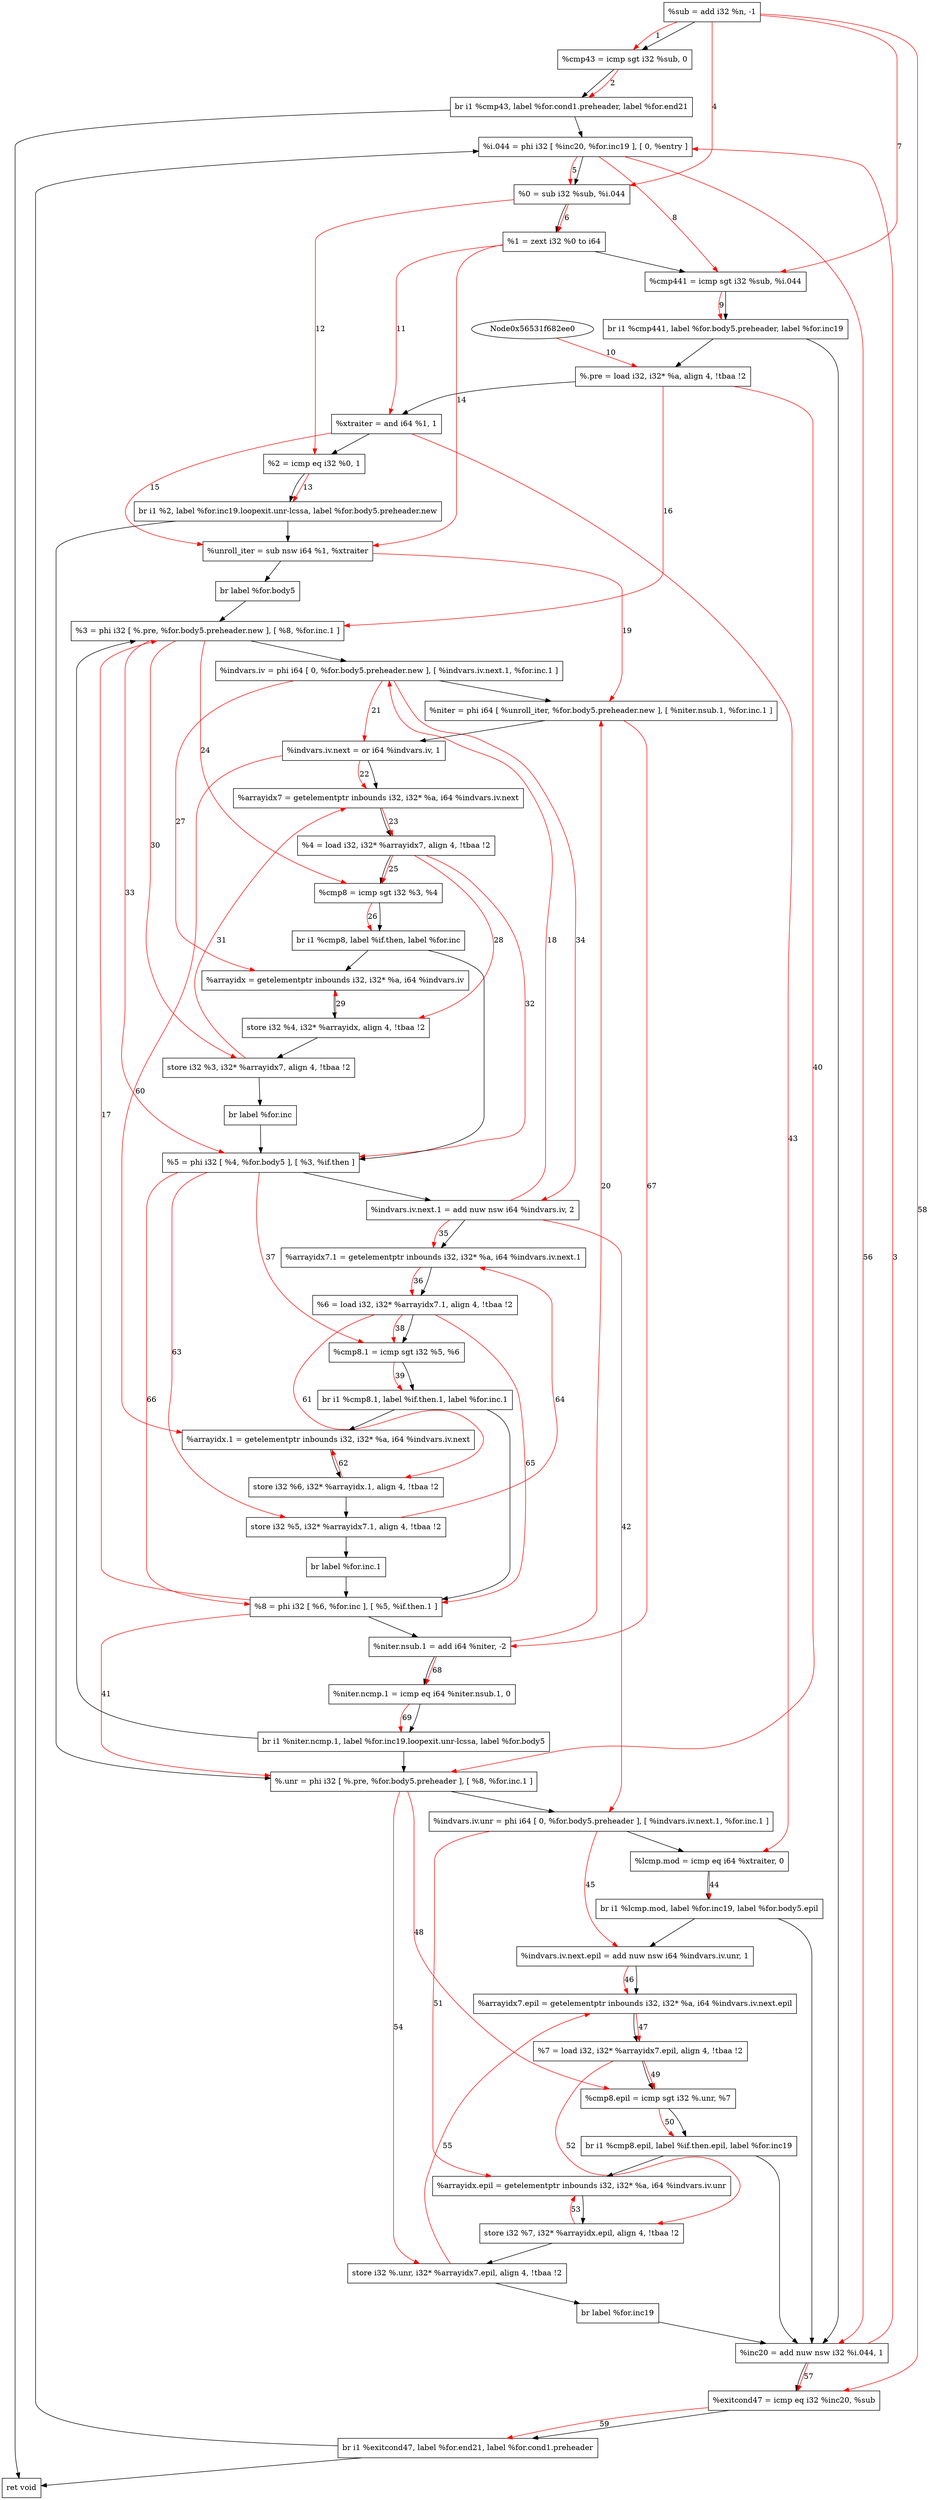digraph "CDFG for'func' function" {
	Node0x56531f683170[shape=record, label="  %sub = add i32 %n, -1"]
	Node0x56531f6831e0[shape=record, label="  %cmp43 = icmp sgt i32 %sub, 0"]
	Node0x56531f60dc98[shape=record, label="  br i1 %cmp43, label %for.cond1.preheader, label %for.end21"]
	Node0x56531f683508[shape=record, label="  %i.044 = phi i32 [ %inc20, %for.inc19 ], [ 0, %entry ]"]
	Node0x56531f6835f0[shape=record, label="  %0 = sub i32 %sub, %i.044"]
	Node0x56531f683668[shape=record, label="  %1 = zext i32 %0 to i64"]
	Node0x56531f683700[shape=record, label="  %cmp441 = icmp sgt i32 %sub, %i.044"]
	Node0x56531f60ddb8[shape=record, label="  br i1 %cmp441, label %for.body5.preheader, label %for.inc19"]
	Node0x56531f683808[shape=record, label="  %.pre = load i32, i32* %a, align 4, !tbaa !2"]
	Node0x56531f684750[shape=record, label="  %xtraiter = and i64 %1, 1"]
	Node0x56531f684990[shape=record, label="  %2 = icmp eq i32 %0, 1"]
	Node0x56531f619348[shape=record, label="  br i1 %2, label %for.inc19.loopexit.unr-lcssa, label %for.body5.preheader.new"]
	Node0x56531f684c60[shape=record, label="  %unroll_iter = sub nsw i64 %1, %xtraiter"]
	Node0x56531f684d38[shape=record, label="  br label %for.body5"]
	Node0x56531f684e48[shape=record, label="  %3 = phi i32 [ %.pre, %for.body5.preheader.new ], [ %8, %for.inc.1 ]"]
	Node0x56531f685008[shape=record, label="  %indvars.iv = phi i64 [ 0, %for.body5.preheader.new ], [ %indvars.iv.next.1, %for.inc.1 ]"]
	Node0x56531f685168[shape=record, label="  %niter = phi i64 [ %unroll_iter, %for.body5.preheader.new ], [ %niter.nsub.1, %for.inc.1 ]"]
	Node0x56531f685250[shape=record, label="  %indvars.iv.next = or i64 %indvars.iv, 1"]
	Node0x56531f685320[shape=record, label="  %arrayidx7 = getelementptr inbounds i32, i32* %a, i64 %indvars.iv.next"]
	Node0x56531f685388[shape=record, label="  %4 = load i32, i32* %arrayidx7, align 4, !tbaa !2"]
	Node0x56531f685a60[shape=record, label="  %cmp8 = icmp sgt i32 %3, %4"]
	Node0x56531f619468[shape=record, label="  br i1 %cmp8, label %if.then, label %for.inc"]
	Node0x56531f685fb0[shape=record, label="  %arrayidx = getelementptr inbounds i32, i32* %a, i64 %indvars.iv"]
	Node0x56531f686030[shape=record, label="  store i32 %4, i32* %arrayidx, align 4, !tbaa !2"]
	Node0x56531f6860b0[shape=record, label="  store i32 %3, i32* %arrayidx7, align 4, !tbaa !2"]
	Node0x56531f685b48[shape=record, label="  br label %for.inc"]
	Node0x56531f686108[shape=record, label="  %5 = phi i32 [ %4, %for.body5 ], [ %3, %if.then ]"]
	Node0x56531f686230[shape=record, label="  %indvars.iv.next.1 = add nuw nsw i64 %indvars.iv, 2"]
	Node0x56531f6862d0[shape=record, label="  %arrayidx7.1 = getelementptr inbounds i32, i32* %a, i64 %indvars.iv.next.1"]
	Node0x56531f684fb8[shape=record, label="  %6 = load i32, i32* %arrayidx7.1, align 4, !tbaa !2"]
	Node0x56531f686350[shape=record, label="  %cmp8.1 = icmp sgt i32 %5, %6"]
	Node0x56531f619588[shape=record, label="  br i1 %cmp8.1, label %if.then.1, label %for.inc.1"]
	Node0x56531f686418[shape=record, label="  %.unr = phi i32 [ %.pre, %for.body5.preheader ], [ %8, %for.inc.1 ]"]
	Node0x56531f6864d8[shape=record, label="  %indvars.iv.unr = phi i64 [ 0, %for.body5.preheader ], [ %indvars.iv.next.1, %for.inc.1 ]"]
	Node0x56531f6865a0[shape=record, label="  %lcmp.mod = icmp eq i64 %xtraiter, 0"]
	Node0x56531f6866a8[shape=record, label="  br i1 %lcmp.mod, label %for.inc19, label %for.body5.epil"]
	Node0x56531f686720[shape=record, label="  %indvars.iv.next.epil = add nuw nsw i64 %indvars.iv.unr, 1"]
	Node0x56531f686820[shape=record, label="  %arrayidx7.epil = getelementptr inbounds i32, i32* %a, i64 %indvars.iv.next.epil"]
	Node0x56531f684ad8[shape=record, label="  %7 = load i32, i32* %arrayidx7.epil, align 4, !tbaa !2"]
	Node0x56531f6868a0[shape=record, label="  %cmp8.epil = icmp sgt i32 %.unr, %7"]
	Node0x56531f686a08[shape=record, label="  br i1 %cmp8.epil, label %if.then.epil, label %for.inc19"]
	Node0x56531f686a80[shape=record, label="  %arrayidx.epil = getelementptr inbounds i32, i32* %a, i64 %indvars.iv.unr"]
	Node0x56531f686b00[shape=record, label="  store i32 %7, i32* %arrayidx.epil, align 4, !tbaa !2"]
	Node0x56531f686b80[shape=record, label="  store i32 %.unr, i32* %arrayidx7.epil, align 4, !tbaa !2"]
	Node0x56531f686978[shape=record, label="  br label %for.inc19"]
	Node0x56531f686c00[shape=record, label="  %inc20 = add nuw nsw i32 %i.044, 1"]
	Node0x56531f686c70[shape=record, label="  %exitcond47 = icmp eq i32 %inc20, %sub"]
	Node0x56531f686d58[shape=record, label="  br i1 %exitcond47, label %for.end21, label %for.cond1.preheader"]
	Node0x56531f686da0[shape=record, label="  ret void"]
	Node0x56531f686e10[shape=record, label="  %arrayidx.1 = getelementptr inbounds i32, i32* %a, i64 %indvars.iv.next"]
	Node0x56531f686e90[shape=record, label="  store i32 %6, i32* %arrayidx.1, align 4, !tbaa !2"]
	Node0x56531f686f10[shape=record, label="  store i32 %5, i32* %arrayidx7.1, align 4, !tbaa !2"]
	Node0x56531f685f38[shape=record, label="  br label %for.inc.1"]
	Node0x56531f686f68[shape=record, label="  %8 = phi i32 [ %6, %for.inc ], [ %5, %if.then.1 ]"]
	Node0x56531f6870c0[shape=record, label="  %niter.nsub.1 = add i64 %niter, -2"]
	Node0x56531f687130[shape=record, label="  %niter.ncmp.1 = icmp eq i64 %niter.nsub.1, 0"]
	Node0x56531f6871e8[shape=record, label="  br i1 %niter.ncmp.1, label %for.inc19.loopexit.unr-lcssa, label %for.body5"]
	Node0x56531f683170 -> Node0x56531f6831e0
	Node0x56531f6831e0 -> Node0x56531f60dc98
	Node0x56531f60dc98 -> Node0x56531f683508
	Node0x56531f60dc98 -> Node0x56531f686da0
	Node0x56531f683508 -> Node0x56531f6835f0
	Node0x56531f6835f0 -> Node0x56531f683668
	Node0x56531f683668 -> Node0x56531f683700
	Node0x56531f683700 -> Node0x56531f60ddb8
	Node0x56531f60ddb8 -> Node0x56531f683808
	Node0x56531f60ddb8 -> Node0x56531f686c00
	Node0x56531f683808 -> Node0x56531f684750
	Node0x56531f684750 -> Node0x56531f684990
	Node0x56531f684990 -> Node0x56531f619348
	Node0x56531f619348 -> Node0x56531f686418
	Node0x56531f619348 -> Node0x56531f684c60
	Node0x56531f684c60 -> Node0x56531f684d38
	Node0x56531f684d38 -> Node0x56531f684e48
	Node0x56531f684e48 -> Node0x56531f685008
	Node0x56531f685008 -> Node0x56531f685168
	Node0x56531f685168 -> Node0x56531f685250
	Node0x56531f685250 -> Node0x56531f685320
	Node0x56531f685320 -> Node0x56531f685388
	Node0x56531f685388 -> Node0x56531f685a60
	Node0x56531f685a60 -> Node0x56531f619468
	Node0x56531f619468 -> Node0x56531f685fb0
	Node0x56531f619468 -> Node0x56531f686108
	Node0x56531f685fb0 -> Node0x56531f686030
	Node0x56531f686030 -> Node0x56531f6860b0
	Node0x56531f6860b0 -> Node0x56531f685b48
	Node0x56531f685b48 -> Node0x56531f686108
	Node0x56531f686108 -> Node0x56531f686230
	Node0x56531f686230 -> Node0x56531f6862d0
	Node0x56531f6862d0 -> Node0x56531f684fb8
	Node0x56531f684fb8 -> Node0x56531f686350
	Node0x56531f686350 -> Node0x56531f619588
	Node0x56531f619588 -> Node0x56531f686e10
	Node0x56531f619588 -> Node0x56531f686f68
	Node0x56531f686418 -> Node0x56531f6864d8
	Node0x56531f6864d8 -> Node0x56531f6865a0
	Node0x56531f6865a0 -> Node0x56531f6866a8
	Node0x56531f6866a8 -> Node0x56531f686c00
	Node0x56531f6866a8 -> Node0x56531f686720
	Node0x56531f686720 -> Node0x56531f686820
	Node0x56531f686820 -> Node0x56531f684ad8
	Node0x56531f684ad8 -> Node0x56531f6868a0
	Node0x56531f6868a0 -> Node0x56531f686a08
	Node0x56531f686a08 -> Node0x56531f686a80
	Node0x56531f686a08 -> Node0x56531f686c00
	Node0x56531f686a80 -> Node0x56531f686b00
	Node0x56531f686b00 -> Node0x56531f686b80
	Node0x56531f686b80 -> Node0x56531f686978
	Node0x56531f686978 -> Node0x56531f686c00
	Node0x56531f686c00 -> Node0x56531f686c70
	Node0x56531f686c70 -> Node0x56531f686d58
	Node0x56531f686d58 -> Node0x56531f686da0
	Node0x56531f686d58 -> Node0x56531f683508
	Node0x56531f686e10 -> Node0x56531f686e90
	Node0x56531f686e90 -> Node0x56531f686f10
	Node0x56531f686f10 -> Node0x56531f685f38
	Node0x56531f685f38 -> Node0x56531f686f68
	Node0x56531f686f68 -> Node0x56531f6870c0
	Node0x56531f6870c0 -> Node0x56531f687130
	Node0x56531f687130 -> Node0x56531f6871e8
	Node0x56531f6871e8 -> Node0x56531f686418
	Node0x56531f6871e8 -> Node0x56531f684e48
edge [color=red]
	Node0x56531f683170 -> Node0x56531f6831e0[label="1"]
	Node0x56531f6831e0 -> Node0x56531f60dc98[label="2"]
	Node0x56531f686c00 -> Node0x56531f683508[label="3"]
	Node0x56531f683170 -> Node0x56531f6835f0[label="4"]
	Node0x56531f683508 -> Node0x56531f6835f0[label="5"]
	Node0x56531f6835f0 -> Node0x56531f683668[label="6"]
	Node0x56531f683170 -> Node0x56531f683700[label="7"]
	Node0x56531f683508 -> Node0x56531f683700[label="8"]
	Node0x56531f683700 -> Node0x56531f60ddb8[label="9"]
	Node0x56531f682ee0 -> Node0x56531f683808[label="10"]
	Node0x56531f683668 -> Node0x56531f684750[label="11"]
	Node0x56531f6835f0 -> Node0x56531f684990[label="12"]
	Node0x56531f684990 -> Node0x56531f619348[label="13"]
	Node0x56531f683668 -> Node0x56531f684c60[label="14"]
	Node0x56531f684750 -> Node0x56531f684c60[label="15"]
	Node0x56531f683808 -> Node0x56531f684e48[label="16"]
	Node0x56531f686f68 -> Node0x56531f684e48[label="17"]
	Node0x56531f686230 -> Node0x56531f685008[label="18"]
	Node0x56531f684c60 -> Node0x56531f685168[label="19"]
	Node0x56531f6870c0 -> Node0x56531f685168[label="20"]
	Node0x56531f685008 -> Node0x56531f685250[label="21"]
	Node0x56531f685250 -> Node0x56531f685320[label="22"]
	Node0x56531f685320 -> Node0x56531f685388[label="23"]
	Node0x56531f684e48 -> Node0x56531f685a60[label="24"]
	Node0x56531f685388 -> Node0x56531f685a60[label="25"]
	Node0x56531f685a60 -> Node0x56531f619468[label="26"]
	Node0x56531f685008 -> Node0x56531f685fb0[label="27"]
	Node0x56531f685388 -> Node0x56531f686030[label="28"]
	Node0x56531f686030 -> Node0x56531f685fb0[label="29"]
	Node0x56531f684e48 -> Node0x56531f6860b0[label="30"]
	Node0x56531f6860b0 -> Node0x56531f685320[label="31"]
	Node0x56531f685388 -> Node0x56531f686108[label="32"]
	Node0x56531f684e48 -> Node0x56531f686108[label="33"]
	Node0x56531f685008 -> Node0x56531f686230[label="34"]
	Node0x56531f686230 -> Node0x56531f6862d0[label="35"]
	Node0x56531f6862d0 -> Node0x56531f684fb8[label="36"]
	Node0x56531f686108 -> Node0x56531f686350[label="37"]
	Node0x56531f684fb8 -> Node0x56531f686350[label="38"]
	Node0x56531f686350 -> Node0x56531f619588[label="39"]
	Node0x56531f683808 -> Node0x56531f686418[label="40"]
	Node0x56531f686f68 -> Node0x56531f686418[label="41"]
	Node0x56531f686230 -> Node0x56531f6864d8[label="42"]
	Node0x56531f684750 -> Node0x56531f6865a0[label="43"]
	Node0x56531f6865a0 -> Node0x56531f6866a8[label="44"]
	Node0x56531f6864d8 -> Node0x56531f686720[label="45"]
	Node0x56531f686720 -> Node0x56531f686820[label="46"]
	Node0x56531f686820 -> Node0x56531f684ad8[label="47"]
	Node0x56531f686418 -> Node0x56531f6868a0[label="48"]
	Node0x56531f684ad8 -> Node0x56531f6868a0[label="49"]
	Node0x56531f6868a0 -> Node0x56531f686a08[label="50"]
	Node0x56531f6864d8 -> Node0x56531f686a80[label="51"]
	Node0x56531f684ad8 -> Node0x56531f686b00[label="52"]
	Node0x56531f686b00 -> Node0x56531f686a80[label="53"]
	Node0x56531f686418 -> Node0x56531f686b80[label="54"]
	Node0x56531f686b80 -> Node0x56531f686820[label="55"]
	Node0x56531f683508 -> Node0x56531f686c00[label="56"]
	Node0x56531f686c00 -> Node0x56531f686c70[label="57"]
	Node0x56531f683170 -> Node0x56531f686c70[label="58"]
	Node0x56531f686c70 -> Node0x56531f686d58[label="59"]
	Node0x56531f685250 -> Node0x56531f686e10[label="60"]
	Node0x56531f684fb8 -> Node0x56531f686e90[label="61"]
	Node0x56531f686e90 -> Node0x56531f686e10[label="62"]
	Node0x56531f686108 -> Node0x56531f686f10[label="63"]
	Node0x56531f686f10 -> Node0x56531f6862d0[label="64"]
	Node0x56531f684fb8 -> Node0x56531f686f68[label="65"]
	Node0x56531f686108 -> Node0x56531f686f68[label="66"]
	Node0x56531f685168 -> Node0x56531f6870c0[label="67"]
	Node0x56531f6870c0 -> Node0x56531f687130[label="68"]
	Node0x56531f687130 -> Node0x56531f6871e8[label="69"]
}

